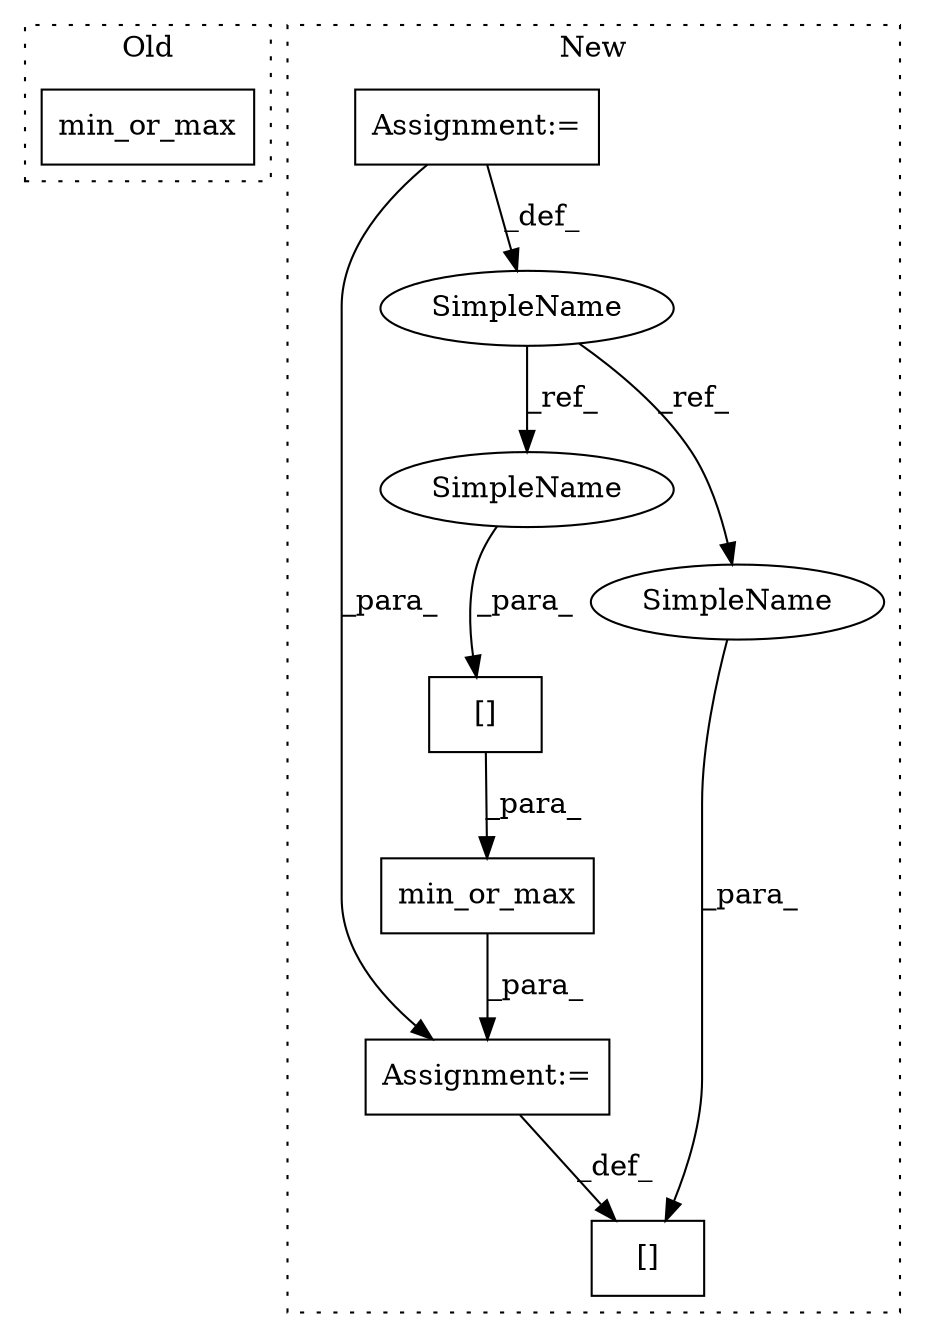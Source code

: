 digraph G {
subgraph cluster0 {
1 [label="min_or_max" a="32" s="3545,3576" l="11,1" shape="box"];
label = "Old";
style="dotted";
}
subgraph cluster1 {
2 [label="min_or_max" a="32" s="3589,3614" l="11,1" shape="box"];
3 [label="Assignment:=" a="7" s="3563" l="1" shape="box"];
4 [label="Assignment:=" a="7" s="3588" l="1" shape="box"];
5 [label="[]" a="2" s="3600,3608" l="4,1" shape="box"];
6 [label="SimpleName" a="42" s="3559" l="4" shape="ellipse"];
7 [label="[]" a="2" s="3579,3587" l="4,1" shape="box"];
8 [label="SimpleName" a="42" s="3583" l="4" shape="ellipse"];
9 [label="SimpleName" a="42" s="3604" l="4" shape="ellipse"];
label = "New";
style="dotted";
}
2 -> 4 [label="_para_"];
3 -> 6 [label="_def_"];
3 -> 4 [label="_para_"];
4 -> 7 [label="_def_"];
5 -> 2 [label="_para_"];
6 -> 8 [label="_ref_"];
6 -> 9 [label="_ref_"];
8 -> 7 [label="_para_"];
9 -> 5 [label="_para_"];
}